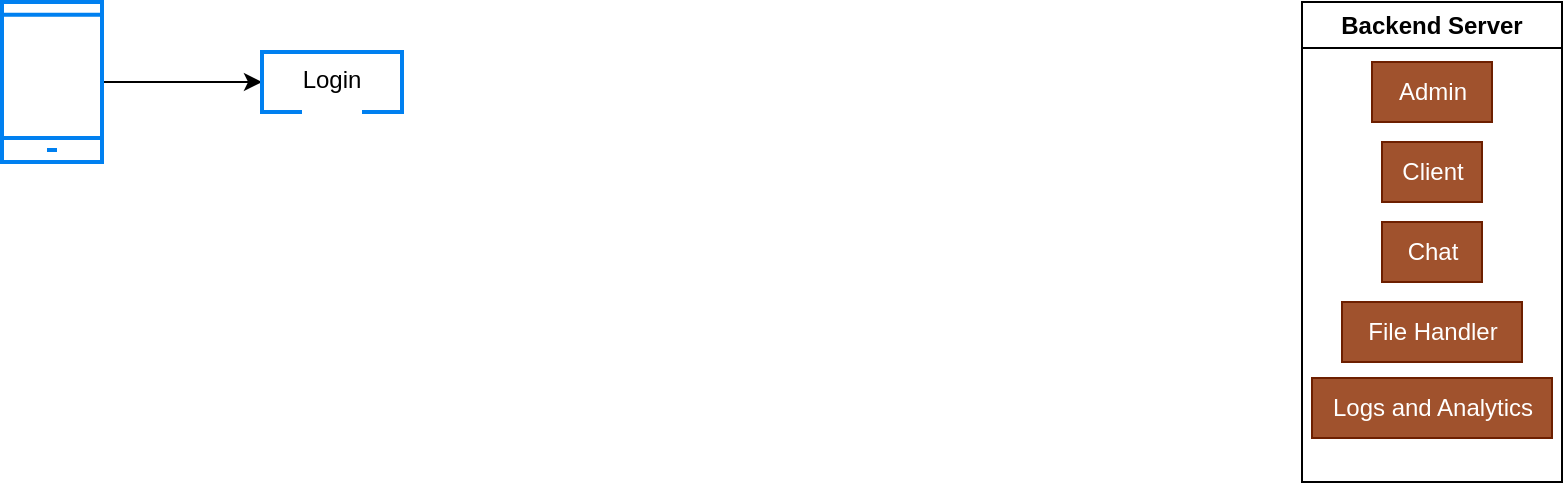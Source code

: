 <mxfile version="24.7.16">
  <diagram name="Page-1" id="efa7a0a1-bf9b-a30e-e6df-94a7791c09e9">
    <mxGraphModel dx="810" dy="726" grid="1" gridSize="10" guides="1" tooltips="1" connect="1" arrows="1" fold="1" page="1" pageScale="1" pageWidth="826" pageHeight="1169" background="none" math="0" shadow="0">
      <root>
        <mxCell id="0" />
        <mxCell id="1" parent="0" />
        <mxCell id="UnU5k-fMkNBFsmH0HokY-3" value="" style="edgeStyle=orthogonalEdgeStyle;rounded=0;orthogonalLoop=1;jettySize=auto;html=1;" edge="1" parent="1" source="UnU5k-fMkNBFsmH0HokY-1" target="UnU5k-fMkNBFsmH0HokY-2">
          <mxGeometry relative="1" as="geometry" />
        </mxCell>
        <mxCell id="UnU5k-fMkNBFsmH0HokY-1" value="" style="html=1;verticalLabelPosition=bottom;align=center;labelBackgroundColor=#ffffff;verticalAlign=top;strokeWidth=2;strokeColor=#0080F0;shadow=0;dashed=0;shape=mxgraph.ios7.icons.smartphone;" vertex="1" parent="1">
          <mxGeometry x="20" y="10" width="50" height="80" as="geometry" />
        </mxCell>
        <mxCell id="UnU5k-fMkNBFsmH0HokY-2" value="Login&lt;div&gt;&lt;br&gt;&lt;/div&gt;" style="whiteSpace=wrap;html=1;verticalAlign=top;strokeColor=#0080F0;labelBackgroundColor=#ffffff;strokeWidth=2;shadow=0;dashed=0;" vertex="1" parent="1">
          <mxGeometry x="150" y="35" width="70" height="30" as="geometry" />
        </mxCell>
        <mxCell id="UnU5k-fMkNBFsmH0HokY-5" value="Backend Server" style="swimlane;whiteSpace=wrap;html=1;" vertex="1" parent="1">
          <mxGeometry x="670" y="10" width="130" height="240" as="geometry" />
        </mxCell>
        <mxCell id="UnU5k-fMkNBFsmH0HokY-7" value="Admin" style="text;html=1;align=center;verticalAlign=middle;resizable=0;points=[];autosize=1;strokeColor=#6D1F00;fillColor=#a0522d;fontColor=#ffffff;" vertex="1" parent="UnU5k-fMkNBFsmH0HokY-5">
          <mxGeometry x="35" y="30" width="60" height="30" as="geometry" />
        </mxCell>
        <mxCell id="UnU5k-fMkNBFsmH0HokY-8" value="Client" style="text;html=1;align=center;verticalAlign=middle;resizable=0;points=[];autosize=1;strokeColor=#6D1F00;fillColor=#a0522d;fontColor=#ffffff;" vertex="1" parent="UnU5k-fMkNBFsmH0HokY-5">
          <mxGeometry x="40" y="70" width="50" height="30" as="geometry" />
        </mxCell>
        <mxCell id="UnU5k-fMkNBFsmH0HokY-9" value="Chat" style="text;html=1;align=center;verticalAlign=middle;resizable=0;points=[];autosize=1;strokeColor=#6D1F00;fillColor=#a0522d;fontColor=#ffffff;" vertex="1" parent="UnU5k-fMkNBFsmH0HokY-5">
          <mxGeometry x="40" y="110" width="50" height="30" as="geometry" />
        </mxCell>
        <mxCell id="UnU5k-fMkNBFsmH0HokY-10" value="File Handler" style="text;html=1;align=center;verticalAlign=middle;resizable=0;points=[];autosize=1;strokeColor=#6D1F00;fillColor=#a0522d;fontColor=#ffffff;" vertex="1" parent="UnU5k-fMkNBFsmH0HokY-5">
          <mxGeometry x="20" y="150" width="90" height="30" as="geometry" />
        </mxCell>
        <mxCell id="UnU5k-fMkNBFsmH0HokY-11" value="Logs and A&lt;span style=&quot;background-color: initial;&quot;&gt;nalytics&lt;/span&gt;" style="text;html=1;align=center;verticalAlign=middle;resizable=0;points=[];autosize=1;strokeColor=#6D1F00;fillColor=#a0522d;fontColor=#ffffff;" vertex="1" parent="UnU5k-fMkNBFsmH0HokY-5">
          <mxGeometry x="5" y="188" width="120" height="30" as="geometry" />
        </mxCell>
      </root>
    </mxGraphModel>
  </diagram>
</mxfile>
